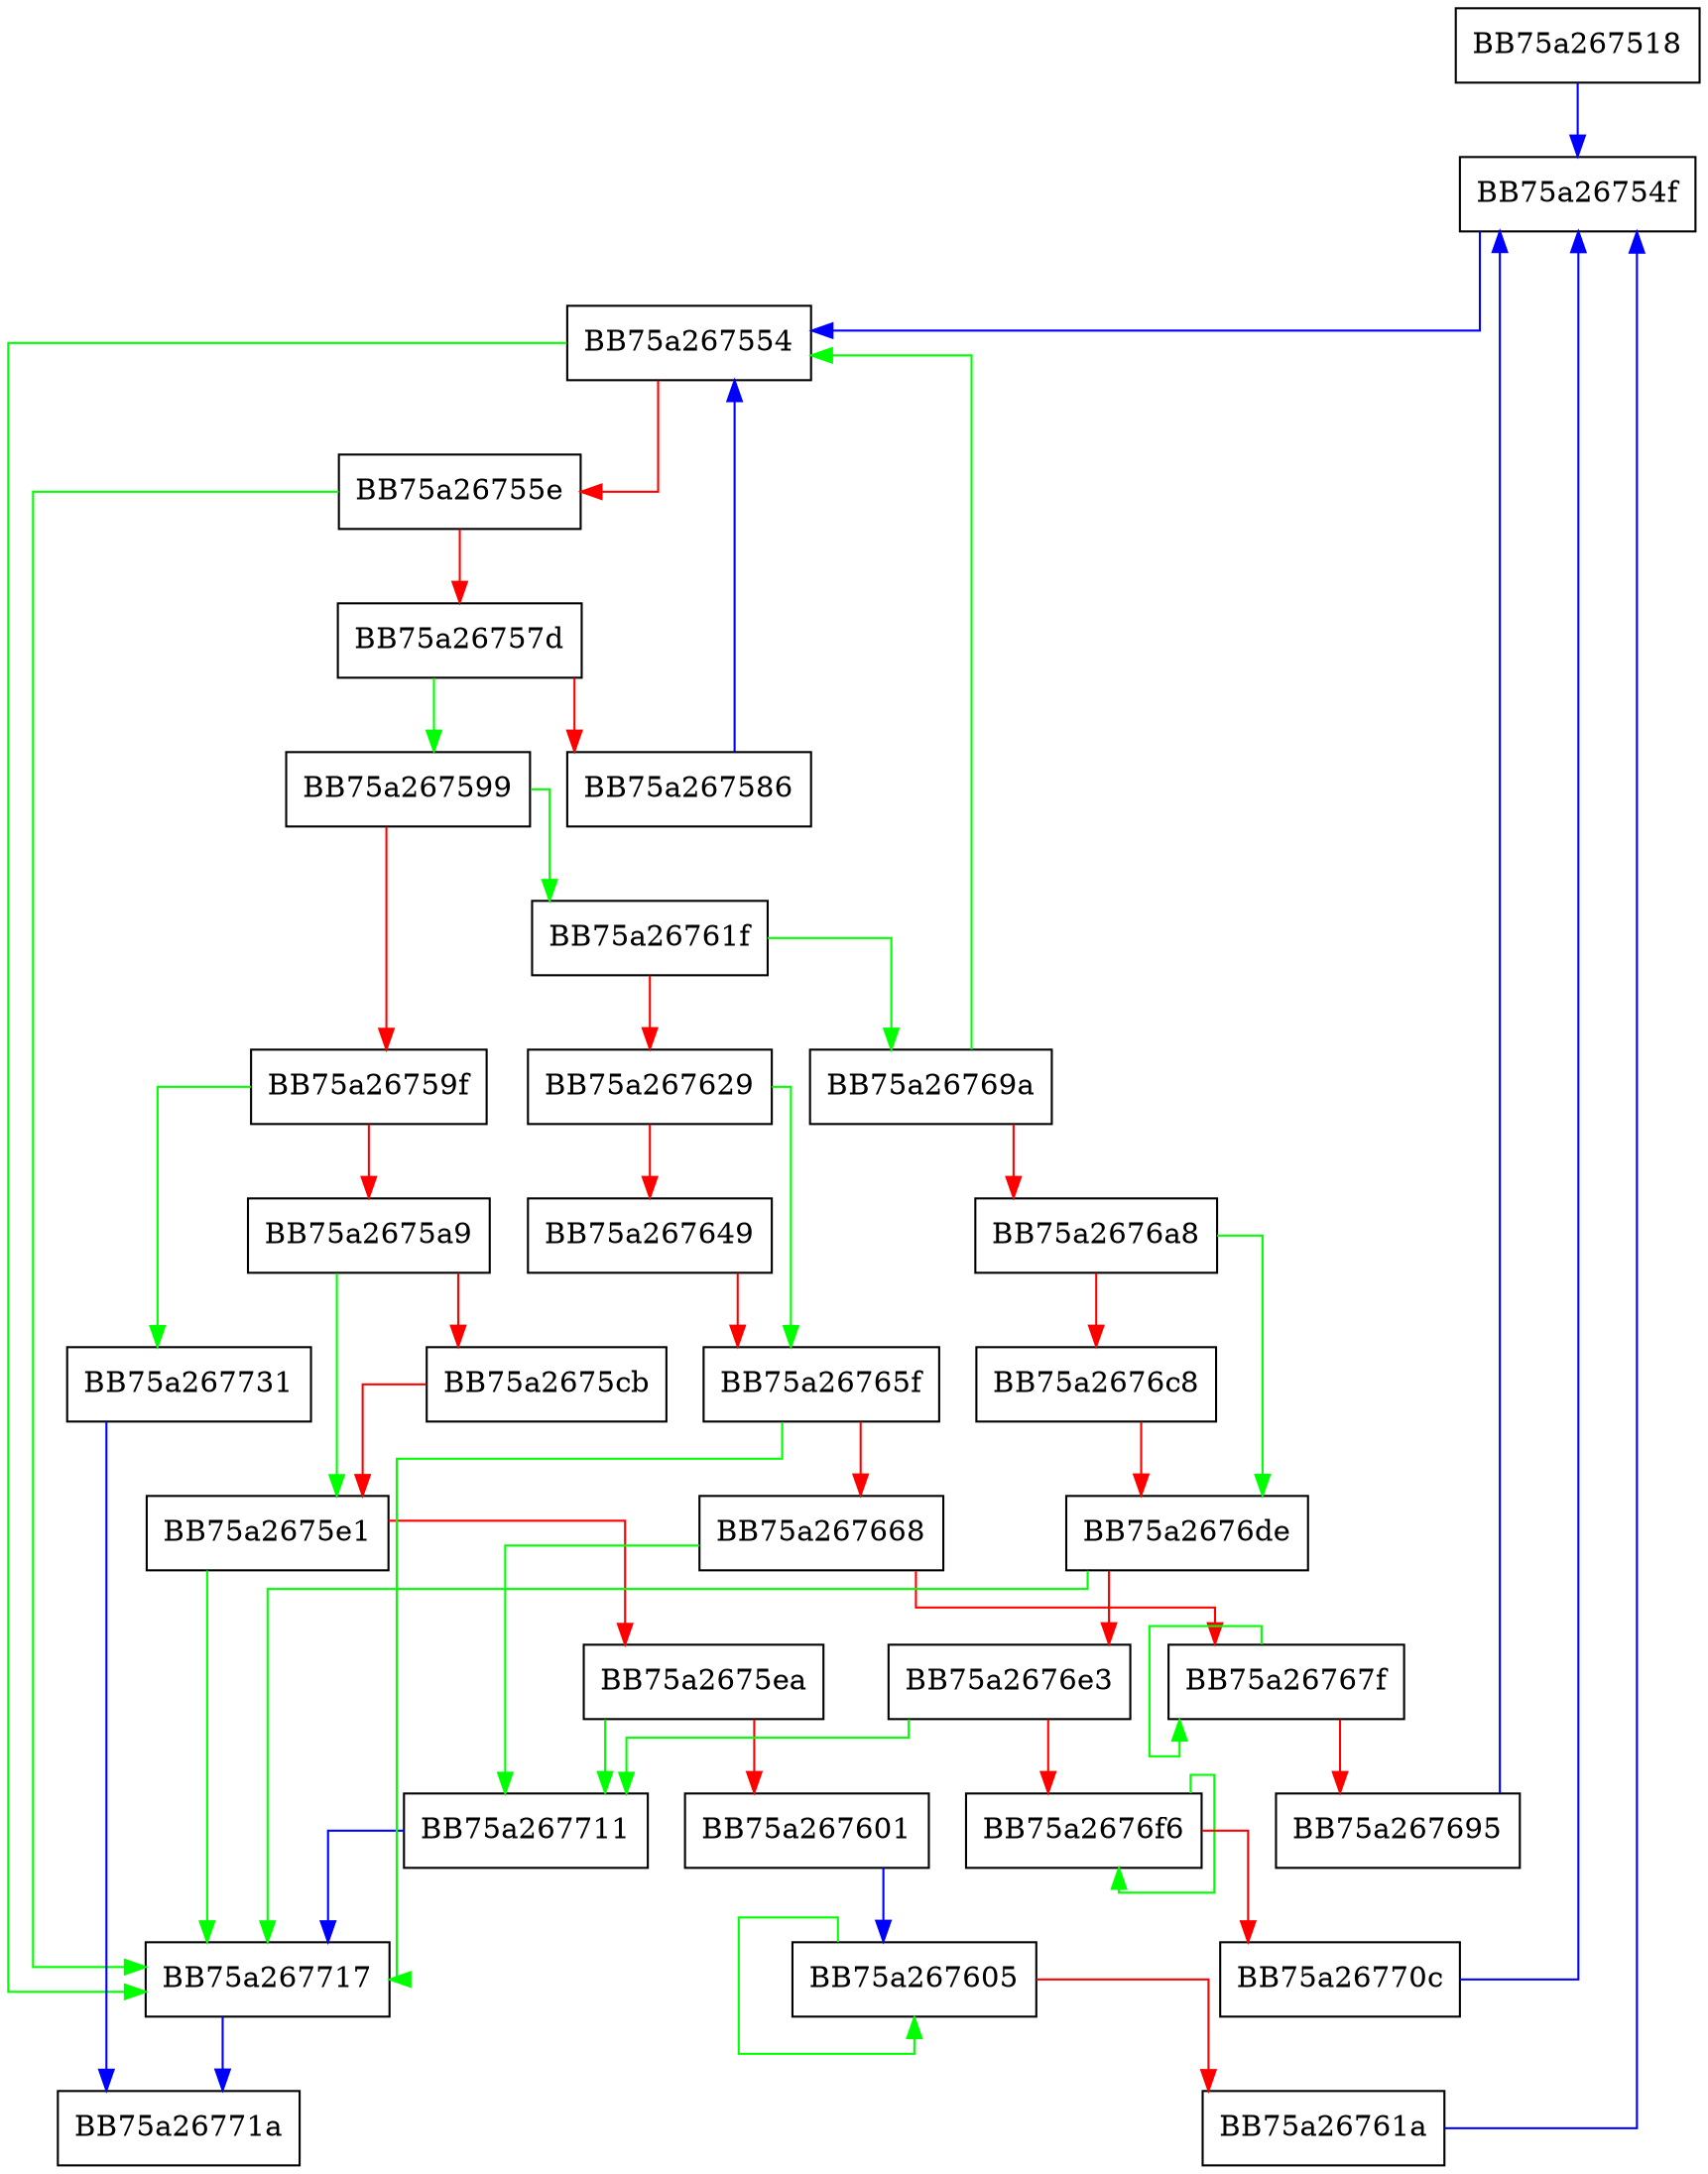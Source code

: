 digraph DecodeDynamic {
  node [shape="box"];
  graph [splines=ortho];
  BB75a267518 -> BB75a26754f [color="blue"];
  BB75a26754f -> BB75a267554 [color="blue"];
  BB75a267554 -> BB75a267717 [color="green"];
  BB75a267554 -> BB75a26755e [color="red"];
  BB75a26755e -> BB75a267717 [color="green"];
  BB75a26755e -> BB75a26757d [color="red"];
  BB75a26757d -> BB75a267599 [color="green"];
  BB75a26757d -> BB75a267586 [color="red"];
  BB75a267586 -> BB75a267554 [color="blue"];
  BB75a267599 -> BB75a26761f [color="green"];
  BB75a267599 -> BB75a26759f [color="red"];
  BB75a26759f -> BB75a267731 [color="green"];
  BB75a26759f -> BB75a2675a9 [color="red"];
  BB75a2675a9 -> BB75a2675e1 [color="green"];
  BB75a2675a9 -> BB75a2675cb [color="red"];
  BB75a2675cb -> BB75a2675e1 [color="red"];
  BB75a2675e1 -> BB75a267717 [color="green"];
  BB75a2675e1 -> BB75a2675ea [color="red"];
  BB75a2675ea -> BB75a267711 [color="green"];
  BB75a2675ea -> BB75a267601 [color="red"];
  BB75a267601 -> BB75a267605 [color="blue"];
  BB75a267605 -> BB75a267605 [color="green"];
  BB75a267605 -> BB75a26761a [color="red"];
  BB75a26761a -> BB75a26754f [color="blue"];
  BB75a26761f -> BB75a26769a [color="green"];
  BB75a26761f -> BB75a267629 [color="red"];
  BB75a267629 -> BB75a26765f [color="green"];
  BB75a267629 -> BB75a267649 [color="red"];
  BB75a267649 -> BB75a26765f [color="red"];
  BB75a26765f -> BB75a267717 [color="green"];
  BB75a26765f -> BB75a267668 [color="red"];
  BB75a267668 -> BB75a267711 [color="green"];
  BB75a267668 -> BB75a26767f [color="red"];
  BB75a26767f -> BB75a26767f [color="green"];
  BB75a26767f -> BB75a267695 [color="red"];
  BB75a267695 -> BB75a26754f [color="blue"];
  BB75a26769a -> BB75a267554 [color="green"];
  BB75a26769a -> BB75a2676a8 [color="red"];
  BB75a2676a8 -> BB75a2676de [color="green"];
  BB75a2676a8 -> BB75a2676c8 [color="red"];
  BB75a2676c8 -> BB75a2676de [color="red"];
  BB75a2676de -> BB75a267717 [color="green"];
  BB75a2676de -> BB75a2676e3 [color="red"];
  BB75a2676e3 -> BB75a267711 [color="green"];
  BB75a2676e3 -> BB75a2676f6 [color="red"];
  BB75a2676f6 -> BB75a2676f6 [color="green"];
  BB75a2676f6 -> BB75a26770c [color="red"];
  BB75a26770c -> BB75a26754f [color="blue"];
  BB75a267711 -> BB75a267717 [color="blue"];
  BB75a267717 -> BB75a26771a [color="blue"];
  BB75a267731 -> BB75a26771a [color="blue"];
}